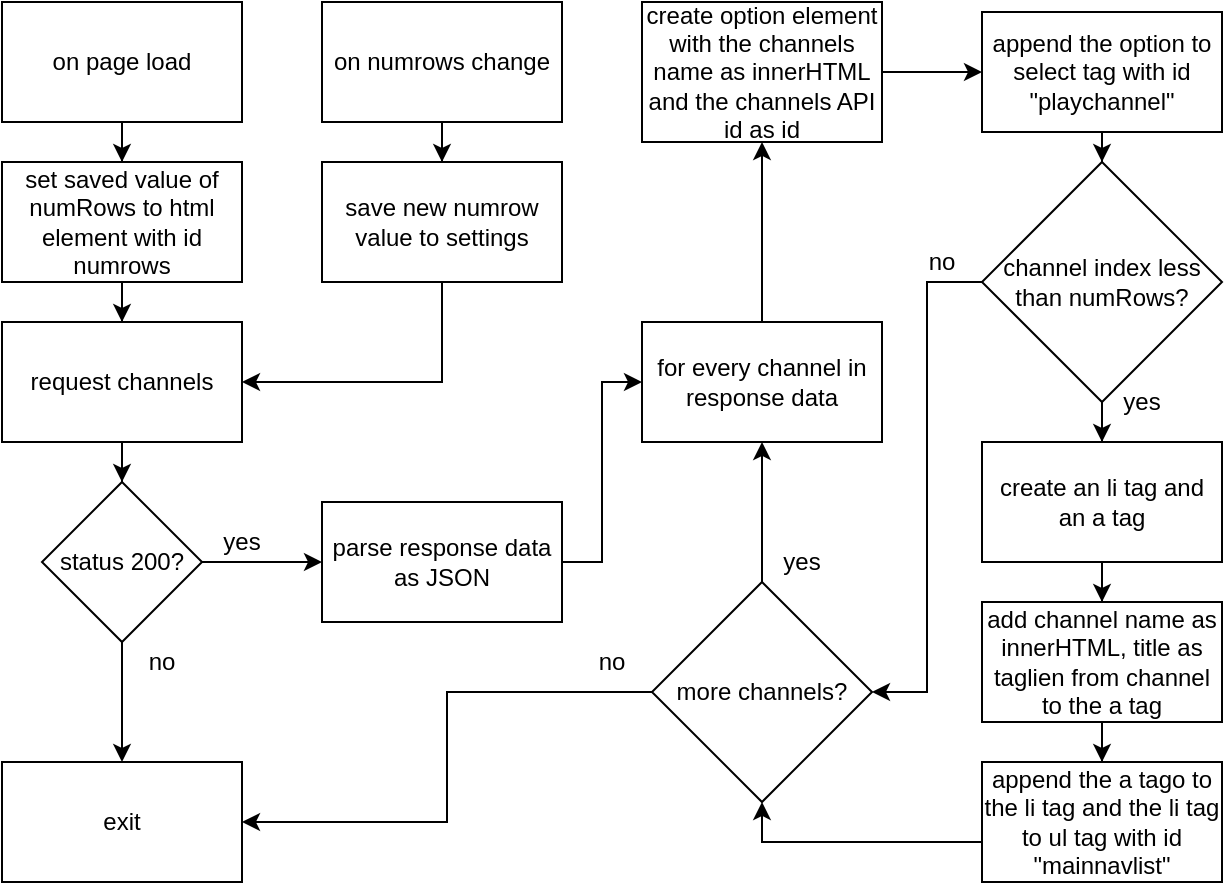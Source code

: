 <mxfile version="13.8.0" type="github">
  <diagram id="FFwEO2p_gcXmrBvd7Jtg" name="Page-1">
    <mxGraphModel dx="1175" dy="694" grid="1" gridSize="10" guides="1" tooltips="1" connect="1" arrows="1" fold="1" page="1" pageScale="1" pageWidth="2000" pageHeight="2000" math="0" shadow="0">
      <root>
        <mxCell id="0" />
        <mxCell id="1" parent="0" />
        <mxCell id="sK4rs6RbN3mdAD_nlhEC-1" value="" style="edgeStyle=orthogonalEdgeStyle;rounded=0;orthogonalLoop=1;jettySize=auto;html=1;exitX=0.5;exitY=1;exitDx=0;exitDy=0;" parent="1" source="PefsJQPtOMHPx6LnxWSw-19" target="sK4rs6RbN3mdAD_nlhEC-5" edge="1">
          <mxGeometry relative="1" as="geometry">
            <mxPoint x="100" y="235" as="sourcePoint" />
          </mxGeometry>
        </mxCell>
        <mxCell id="sK4rs6RbN3mdAD_nlhEC-3" value="" style="edgeStyle=orthogonalEdgeStyle;rounded=0;orthogonalLoop=1;jettySize=auto;html=1;" parent="1" source="sK4rs6RbN3mdAD_nlhEC-5" target="sK4rs6RbN3mdAD_nlhEC-6" edge="1">
          <mxGeometry relative="1" as="geometry" />
        </mxCell>
        <mxCell id="PefsJQPtOMHPx6LnxWSw-21" style="edgeStyle=orthogonalEdgeStyle;rounded=0;orthogonalLoop=1;jettySize=auto;html=1;entryX=0;entryY=0.5;entryDx=0;entryDy=0;" edge="1" parent="1" source="sK4rs6RbN3mdAD_nlhEC-5" target="sK4rs6RbN3mdAD_nlhEC-8">
          <mxGeometry relative="1" as="geometry" />
        </mxCell>
        <mxCell id="sK4rs6RbN3mdAD_nlhEC-5" value="status 200?" style="rhombus;whiteSpace=wrap;html=1;" parent="1" vertex="1">
          <mxGeometry x="30" y="250" width="80" height="80" as="geometry" />
        </mxCell>
        <mxCell id="sK4rs6RbN3mdAD_nlhEC-6" value="exit" style="whiteSpace=wrap;html=1;" parent="1" vertex="1">
          <mxGeometry x="10" y="390" width="120" height="60" as="geometry" />
        </mxCell>
        <mxCell id="sK4rs6RbN3mdAD_nlhEC-7" value="" style="edgeStyle=orthogonalEdgeStyle;rounded=0;orthogonalLoop=1;jettySize=auto;html=1;entryX=0;entryY=0.5;entryDx=0;entryDy=0;exitX=1;exitY=0.5;exitDx=0;exitDy=0;" parent="1" source="sK4rs6RbN3mdAD_nlhEC-8" target="sK4rs6RbN3mdAD_nlhEC-10" edge="1">
          <mxGeometry relative="1" as="geometry" />
        </mxCell>
        <mxCell id="sK4rs6RbN3mdAD_nlhEC-8" value="parse response data as JSON" style="whiteSpace=wrap;html=1;" parent="1" vertex="1">
          <mxGeometry x="170" y="260" width="120" height="60" as="geometry" />
        </mxCell>
        <mxCell id="sK4rs6RbN3mdAD_nlhEC-9" value="" style="edgeStyle=orthogonalEdgeStyle;rounded=0;orthogonalLoop=1;jettySize=auto;html=1;" parent="1" source="sK4rs6RbN3mdAD_nlhEC-10" target="sK4rs6RbN3mdAD_nlhEC-12" edge="1">
          <mxGeometry relative="1" as="geometry" />
        </mxCell>
        <mxCell id="sK4rs6RbN3mdAD_nlhEC-10" value="for every channel in response data" style="whiteSpace=wrap;html=1;" parent="1" vertex="1">
          <mxGeometry x="330" y="170" width="120" height="60" as="geometry" />
        </mxCell>
        <mxCell id="sK4rs6RbN3mdAD_nlhEC-11" value="" style="edgeStyle=orthogonalEdgeStyle;rounded=0;orthogonalLoop=1;jettySize=auto;html=1;exitX=1;exitY=0.5;exitDx=0;exitDy=0;" parent="1" source="sK4rs6RbN3mdAD_nlhEC-12" target="sK4rs6RbN3mdAD_nlhEC-14" edge="1">
          <mxGeometry relative="1" as="geometry">
            <mxPoint x="450" y="120" as="sourcePoint" />
          </mxGeometry>
        </mxCell>
        <mxCell id="sK4rs6RbN3mdAD_nlhEC-12" value="create option element with the channels name as innerHTML and the channels API id as id" style="whiteSpace=wrap;html=1;" parent="1" vertex="1">
          <mxGeometry x="330" y="10" width="120" height="70" as="geometry" />
        </mxCell>
        <mxCell id="PefsJQPtOMHPx6LnxWSw-2" value="" style="edgeStyle=orthogonalEdgeStyle;rounded=0;orthogonalLoop=1;jettySize=auto;html=1;" edge="1" parent="1" source="sK4rs6RbN3mdAD_nlhEC-14" target="PefsJQPtOMHPx6LnxWSw-1">
          <mxGeometry relative="1" as="geometry" />
        </mxCell>
        <mxCell id="sK4rs6RbN3mdAD_nlhEC-14" value="append the option to select tag with id &quot;playchannel&quot;" style="whiteSpace=wrap;html=1;" parent="1" vertex="1">
          <mxGeometry x="500" y="15" width="120" height="60" as="geometry" />
        </mxCell>
        <mxCell id="sK4rs6RbN3mdAD_nlhEC-15" value="" style="edgeStyle=orthogonalEdgeStyle;rounded=0;orthogonalLoop=1;jettySize=auto;html=1;" parent="1" source="sK4rs6RbN3mdAD_nlhEC-16" target="sK4rs6RbN3mdAD_nlhEC-18" edge="1">
          <mxGeometry relative="1" as="geometry" />
        </mxCell>
        <mxCell id="sK4rs6RbN3mdAD_nlhEC-16" value="create an li tag and an a tag" style="whiteSpace=wrap;html=1;" parent="1" vertex="1">
          <mxGeometry x="500" y="230" width="120" height="60" as="geometry" />
        </mxCell>
        <mxCell id="sK4rs6RbN3mdAD_nlhEC-17" value="" style="edgeStyle=orthogonalEdgeStyle;rounded=0;orthogonalLoop=1;jettySize=auto;html=1;" parent="1" source="sK4rs6RbN3mdAD_nlhEC-18" target="sK4rs6RbN3mdAD_nlhEC-20" edge="1">
          <mxGeometry relative="1" as="geometry" />
        </mxCell>
        <mxCell id="sK4rs6RbN3mdAD_nlhEC-18" value="add channel name as innerHTML, title as taglien from channel to the a tag" style="whiteSpace=wrap;html=1;" parent="1" vertex="1">
          <mxGeometry x="500" y="310" width="120" height="60" as="geometry" />
        </mxCell>
        <mxCell id="PefsJQPtOMHPx6LnxWSw-27" style="edgeStyle=orthogonalEdgeStyle;rounded=0;orthogonalLoop=1;jettySize=auto;html=1;entryX=0.5;entryY=1;entryDx=0;entryDy=0;" edge="1" parent="1" source="sK4rs6RbN3mdAD_nlhEC-20" target="sK4rs6RbN3mdAD_nlhEC-21">
          <mxGeometry relative="1" as="geometry">
            <Array as="points">
              <mxPoint x="390" y="430" />
            </Array>
          </mxGeometry>
        </mxCell>
        <mxCell id="sK4rs6RbN3mdAD_nlhEC-20" value="append the a tago to the li tag and the li tag to ul tag with id &quot;mainnavlist&quot;" style="whiteSpace=wrap;html=1;" parent="1" vertex="1">
          <mxGeometry x="500" y="390" width="120" height="60" as="geometry" />
        </mxCell>
        <mxCell id="PefsJQPtOMHPx6LnxWSw-23" style="edgeStyle=orthogonalEdgeStyle;rounded=0;orthogonalLoop=1;jettySize=auto;html=1;entryX=0.5;entryY=1;entryDx=0;entryDy=0;" edge="1" parent="1" source="sK4rs6RbN3mdAD_nlhEC-21" target="sK4rs6RbN3mdAD_nlhEC-10">
          <mxGeometry relative="1" as="geometry">
            <Array as="points">
              <mxPoint x="390" y="260" />
              <mxPoint x="390" y="260" />
            </Array>
          </mxGeometry>
        </mxCell>
        <mxCell id="PefsJQPtOMHPx6LnxWSw-29" style="edgeStyle=orthogonalEdgeStyle;rounded=0;orthogonalLoop=1;jettySize=auto;html=1;entryX=1;entryY=0.5;entryDx=0;entryDy=0;" edge="1" parent="1" source="sK4rs6RbN3mdAD_nlhEC-21" target="sK4rs6RbN3mdAD_nlhEC-6">
          <mxGeometry relative="1" as="geometry" />
        </mxCell>
        <mxCell id="sK4rs6RbN3mdAD_nlhEC-21" value="more channels?" style="rhombus;whiteSpace=wrap;html=1;" parent="1" vertex="1">
          <mxGeometry x="335" y="300" width="110" height="110" as="geometry" />
        </mxCell>
        <mxCell id="sK4rs6RbN3mdAD_nlhEC-26" value="" style="edgeStyle=orthogonalEdgeStyle;rounded=0;orthogonalLoop=1;jettySize=auto;html=1;" parent="1" source="sK4rs6RbN3mdAD_nlhEC-27" target="sK4rs6RbN3mdAD_nlhEC-31" edge="1">
          <mxGeometry relative="1" as="geometry" />
        </mxCell>
        <mxCell id="sK4rs6RbN3mdAD_nlhEC-27" value="on page load" style="rounded=0;whiteSpace=wrap;html=1;" parent="1" vertex="1">
          <mxGeometry x="10" y="10" width="120" height="60" as="geometry" />
        </mxCell>
        <mxCell id="sK4rs6RbN3mdAD_nlhEC-28" value="" style="edgeStyle=orthogonalEdgeStyle;rounded=0;orthogonalLoop=1;jettySize=auto;html=1;" parent="1" source="sK4rs6RbN3mdAD_nlhEC-29" target="sK4rs6RbN3mdAD_nlhEC-30" edge="1">
          <mxGeometry relative="1" as="geometry" />
        </mxCell>
        <mxCell id="sK4rs6RbN3mdAD_nlhEC-29" value="on numrows change" style="rounded=0;whiteSpace=wrap;html=1;" parent="1" vertex="1">
          <mxGeometry x="170" y="10" width="120" height="60" as="geometry" />
        </mxCell>
        <mxCell id="PefsJQPtOMHPx6LnxWSw-18" style="edgeStyle=orthogonalEdgeStyle;rounded=0;orthogonalLoop=1;jettySize=auto;html=1;entryX=1;entryY=0.5;entryDx=0;entryDy=0;exitX=0.5;exitY=1;exitDx=0;exitDy=0;" edge="1" parent="1" source="sK4rs6RbN3mdAD_nlhEC-30" target="PefsJQPtOMHPx6LnxWSw-19">
          <mxGeometry relative="1" as="geometry">
            <mxPoint x="100" y="235" as="targetPoint" />
          </mxGeometry>
        </mxCell>
        <mxCell id="sK4rs6RbN3mdAD_nlhEC-30" value="save new numrow value to settings" style="whiteSpace=wrap;html=1;rounded=0;" parent="1" vertex="1">
          <mxGeometry x="170" y="90" width="120" height="60" as="geometry" />
        </mxCell>
        <mxCell id="PefsJQPtOMHPx6LnxWSw-20" value="" style="edgeStyle=orthogonalEdgeStyle;rounded=0;orthogonalLoop=1;jettySize=auto;html=1;" edge="1" parent="1" source="sK4rs6RbN3mdAD_nlhEC-31" target="PefsJQPtOMHPx6LnxWSw-19">
          <mxGeometry relative="1" as="geometry" />
        </mxCell>
        <mxCell id="sK4rs6RbN3mdAD_nlhEC-31" value="set saved value of numRows to html element with id numrows" style="whiteSpace=wrap;html=1;rounded=0;" parent="1" vertex="1">
          <mxGeometry x="10" y="90" width="120" height="60" as="geometry" />
        </mxCell>
        <mxCell id="PefsJQPtOMHPx6LnxWSw-3" style="edgeStyle=orthogonalEdgeStyle;rounded=0;orthogonalLoop=1;jettySize=auto;html=1;" edge="1" parent="1" source="PefsJQPtOMHPx6LnxWSw-1" target="sK4rs6RbN3mdAD_nlhEC-16">
          <mxGeometry relative="1" as="geometry" />
        </mxCell>
        <mxCell id="PefsJQPtOMHPx6LnxWSw-26" style="edgeStyle=orthogonalEdgeStyle;rounded=0;orthogonalLoop=1;jettySize=auto;html=1;entryX=1;entryY=0.5;entryDx=0;entryDy=0;" edge="1" parent="1" source="PefsJQPtOMHPx6LnxWSw-1" target="sK4rs6RbN3mdAD_nlhEC-21">
          <mxGeometry relative="1" as="geometry" />
        </mxCell>
        <mxCell id="PefsJQPtOMHPx6LnxWSw-1" value="channel index less than numRows?" style="rhombus;whiteSpace=wrap;html=1;" vertex="1" parent="1">
          <mxGeometry x="500" y="90" width="120" height="120" as="geometry" />
        </mxCell>
        <mxCell id="PefsJQPtOMHPx6LnxWSw-19" value="request channels" style="whiteSpace=wrap;html=1;rounded=0;" vertex="1" parent="1">
          <mxGeometry x="10" y="170" width="120" height="60" as="geometry" />
        </mxCell>
        <mxCell id="PefsJQPtOMHPx6LnxWSw-35" value="no" style="text;html=1;strokeColor=none;fillColor=none;align=center;verticalAlign=middle;whiteSpace=wrap;rounded=0;" vertex="1" parent="1">
          <mxGeometry x="295" y="330" width="40" height="20" as="geometry" />
        </mxCell>
        <mxCell id="PefsJQPtOMHPx6LnxWSw-36" value="no" style="text;html=1;strokeColor=none;fillColor=none;align=center;verticalAlign=middle;whiteSpace=wrap;rounded=0;" vertex="1" parent="1">
          <mxGeometry x="70" y="330" width="40" height="20" as="geometry" />
        </mxCell>
        <mxCell id="PefsJQPtOMHPx6LnxWSw-37" value="yes" style="text;html=1;strokeColor=none;fillColor=none;align=center;verticalAlign=middle;whiteSpace=wrap;rounded=0;" vertex="1" parent="1">
          <mxGeometry x="110" y="270" width="40" height="20" as="geometry" />
        </mxCell>
        <mxCell id="PefsJQPtOMHPx6LnxWSw-38" value="yes" style="text;html=1;strokeColor=none;fillColor=none;align=center;verticalAlign=middle;whiteSpace=wrap;rounded=0;" vertex="1" parent="1">
          <mxGeometry x="560" y="200" width="40" height="20" as="geometry" />
        </mxCell>
        <mxCell id="PefsJQPtOMHPx6LnxWSw-39" value="no" style="text;html=1;strokeColor=none;fillColor=none;align=center;verticalAlign=middle;whiteSpace=wrap;rounded=0;" vertex="1" parent="1">
          <mxGeometry x="460" y="130" width="40" height="20" as="geometry" />
        </mxCell>
        <mxCell id="PefsJQPtOMHPx6LnxWSw-40" value="yes" style="text;html=1;strokeColor=none;fillColor=none;align=center;verticalAlign=middle;whiteSpace=wrap;rounded=0;" vertex="1" parent="1">
          <mxGeometry x="390" y="280" width="40" height="20" as="geometry" />
        </mxCell>
      </root>
    </mxGraphModel>
  </diagram>
</mxfile>
